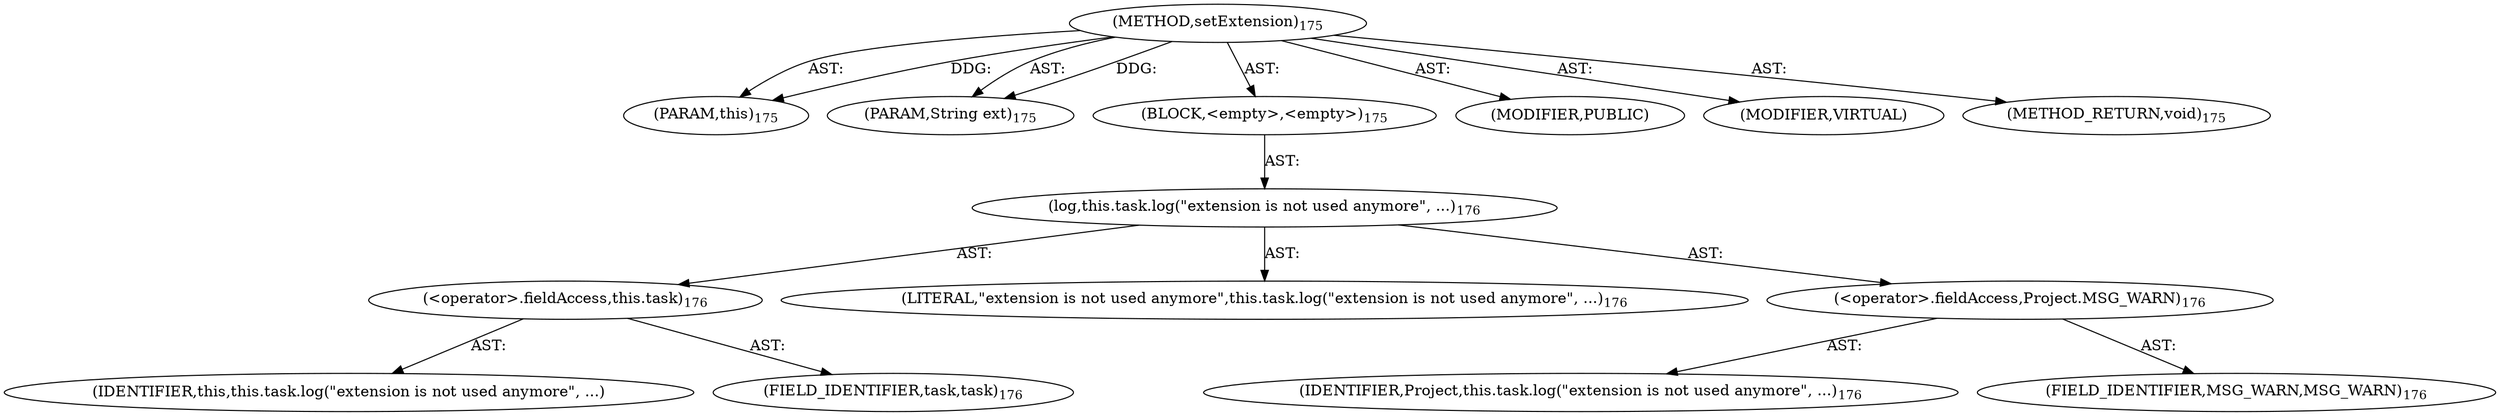 digraph "setExtension" {  
"111669149705" [label = <(METHOD,setExtension)<SUB>175</SUB>> ]
"115964117008" [label = <(PARAM,this)<SUB>175</SUB>> ]
"115964117009" [label = <(PARAM,String ext)<SUB>175</SUB>> ]
"25769803790" [label = <(BLOCK,&lt;empty&gt;,&lt;empty&gt;)<SUB>175</SUB>> ]
"30064771105" [label = <(log,this.task.log(&quot;extension is not used anymore&quot;, ...)<SUB>176</SUB>> ]
"30064771106" [label = <(&lt;operator&gt;.fieldAccess,this.task)<SUB>176</SUB>> ]
"68719476765" [label = <(IDENTIFIER,this,this.task.log(&quot;extension is not used anymore&quot;, ...)> ]
"55834574859" [label = <(FIELD_IDENTIFIER,task,task)<SUB>176</SUB>> ]
"90194313217" [label = <(LITERAL,&quot;extension is not used anymore&quot;,this.task.log(&quot;extension is not used anymore&quot;, ...)<SUB>176</SUB>> ]
"30064771107" [label = <(&lt;operator&gt;.fieldAccess,Project.MSG_WARN)<SUB>176</SUB>> ]
"68719476766" [label = <(IDENTIFIER,Project,this.task.log(&quot;extension is not used anymore&quot;, ...)<SUB>176</SUB>> ]
"55834574860" [label = <(FIELD_IDENTIFIER,MSG_WARN,MSG_WARN)<SUB>176</SUB>> ]
"133143986208" [label = <(MODIFIER,PUBLIC)> ]
"133143986209" [label = <(MODIFIER,VIRTUAL)> ]
"128849018889" [label = <(METHOD_RETURN,void)<SUB>175</SUB>> ]
  "111669149705" -> "115964117008"  [ label = "AST: "] 
  "111669149705" -> "115964117009"  [ label = "AST: "] 
  "111669149705" -> "25769803790"  [ label = "AST: "] 
  "111669149705" -> "133143986208"  [ label = "AST: "] 
  "111669149705" -> "133143986209"  [ label = "AST: "] 
  "111669149705" -> "128849018889"  [ label = "AST: "] 
  "25769803790" -> "30064771105"  [ label = "AST: "] 
  "30064771105" -> "30064771106"  [ label = "AST: "] 
  "30064771105" -> "90194313217"  [ label = "AST: "] 
  "30064771105" -> "30064771107"  [ label = "AST: "] 
  "30064771106" -> "68719476765"  [ label = "AST: "] 
  "30064771106" -> "55834574859"  [ label = "AST: "] 
  "30064771107" -> "68719476766"  [ label = "AST: "] 
  "30064771107" -> "55834574860"  [ label = "AST: "] 
  "111669149705" -> "115964117008"  [ label = "DDG: "] 
  "111669149705" -> "115964117009"  [ label = "DDG: "] 
}
